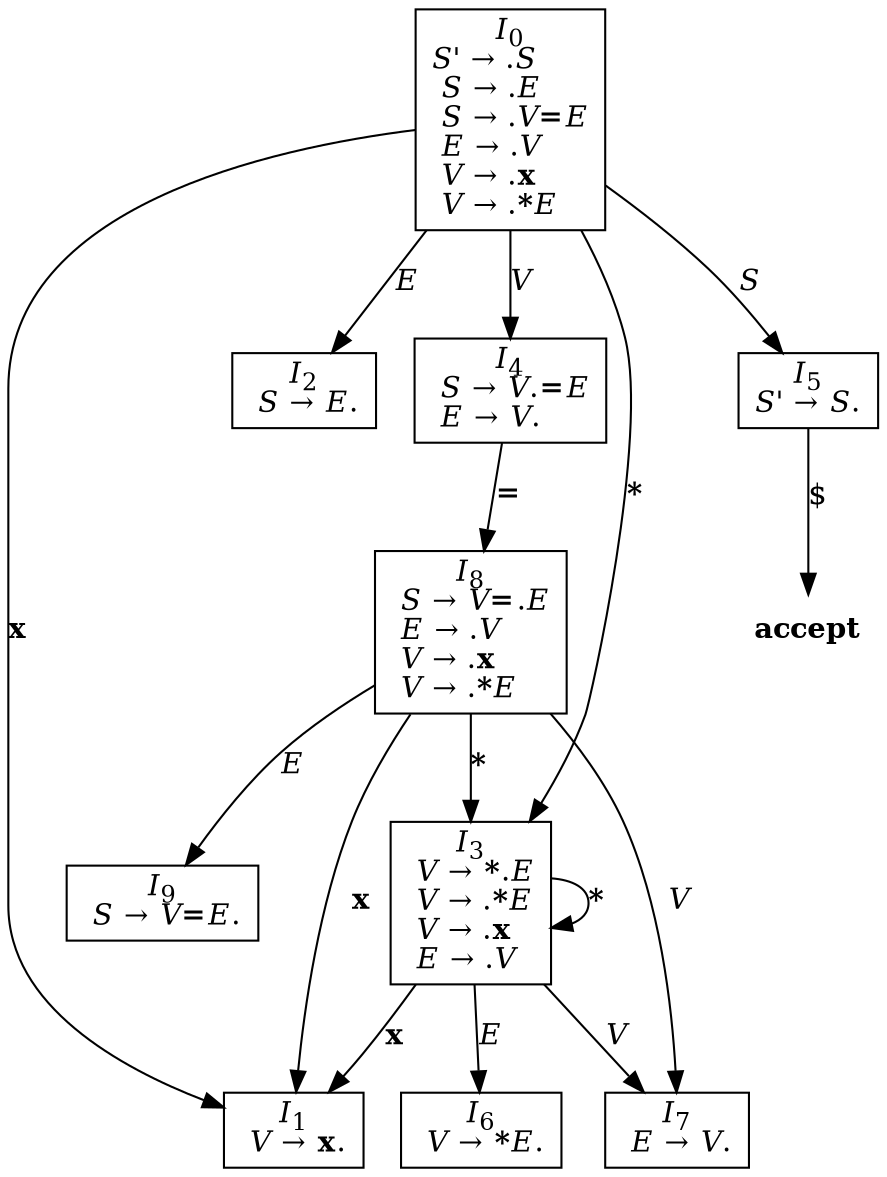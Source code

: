 digraph automaton {
	node [shape=record]
	I0 [label=<<I>I</I><SUB>0</SUB><BR/><I>S'</I> &#8594; .<I>S</I><BR ALIGN="LEFT"/><I> S</I> &#8594; .<I>E</I><BR ALIGN="LEFT"/><I> S</I> &#8594; .<I>V</I><B>=</B><I>E</I><BR ALIGN="LEFT"/><I> E</I> &#8594; .<I>V</I><BR ALIGN="LEFT"/><I> V</I> &#8594; .<B>x</B><BR ALIGN="LEFT"/><I> V</I> &#8594; .<B>*</B><I>E</I><BR ALIGN="LEFT"/>>]
	I1 [label=<<I>I</I><SUB>1</SUB><BR/><I> V</I> &#8594; <B>x</B>.<BR ALIGN="LEFT"/>>]
	I2 [label=<<I>I</I><SUB>2</SUB><BR/><I> S</I> &#8594; <I>E</I>.<BR ALIGN="LEFT"/>>]
	I3 [label=<<I>I</I><SUB>3</SUB><BR/><I> V</I> &#8594; <B>*</B>.<I>E</I><BR ALIGN="LEFT"/><I> V</I> &#8594; .<B>*</B><I>E</I><BR ALIGN="LEFT"/><I> V</I> &#8594; .<B>x</B><BR ALIGN="LEFT"/><I> E</I> &#8594; .<I>V</I><BR ALIGN="LEFT"/>>]
	I4 [label=<<I>I</I><SUB>4</SUB><BR/><I> S</I> &#8594; <I>V</I>.<B>=</B><I>E</I><BR ALIGN="LEFT"/><I> E</I> &#8594; <I>V</I>.<BR ALIGN="LEFT"/>>]
	I5 [label=<<I>I</I><SUB>5</SUB><BR/><I>S'</I> &#8594; <I>S</I>.<BR ALIGN="LEFT"/>>]
	I6 [label=<<I>I</I><SUB>6</SUB><BR/><I> V</I> &#8594; <B>*</B><I>E</I>.<BR ALIGN="LEFT"/>>]
	I7 [label=<<I>I</I><SUB>7</SUB><BR/><I> E</I> &#8594; <I>V</I>.<BR ALIGN="LEFT"/>>]
	I8 [label=<<I>I</I><SUB>8</SUB><BR/><I> S</I> &#8594; <I>V</I><B>=</B>.<I>E</I><BR ALIGN="LEFT"/><I> E</I> &#8594; .<I>V</I><BR ALIGN="LEFT"/><I> V</I> &#8594; .<B>x</B><BR ALIGN="LEFT"/><I> V</I> &#8594; .<B>*</B><I>E</I><BR ALIGN="LEFT"/>>]
	I9 [label=<<I>I</I><SUB>9</SUB><BR/><I> S</I> &#8594; <I>V</I><B>=</B><I>E</I>.<BR ALIGN="LEFT"/>>]
	I0 -> I1 [label=<<B>x</B>>]
	I0 -> I3 [label=<<B>*</B>>]
	I0 -> I4 [label=<<I>V</I>>]
	I0 -> I2 [label=<<I>E</I>>]
	I0 -> I5 [label=<<I>S</I>>]
	I3 -> I1 [label=<<B>x</B>>]
	I3 -> I3 [label=<<B>*</B>>]
	I3 -> I7 [label=<<I>V</I>>]
	I3 -> I6 [label=<<I>E</I>>]
	I4 -> I8 [label=<<B>=</B>>]
	acc [label=<<B>accept</B>> shape=none]
	I5 -> acc [label="$"]
	I8 -> I1 [label=<<B>x</B>>]
	I8 -> I3 [label=<<B>*</B>>]
	I8 -> I7 [label=<<I>V</I>>]
	I8 -> I9 [label=<<I>E</I>>]
}
